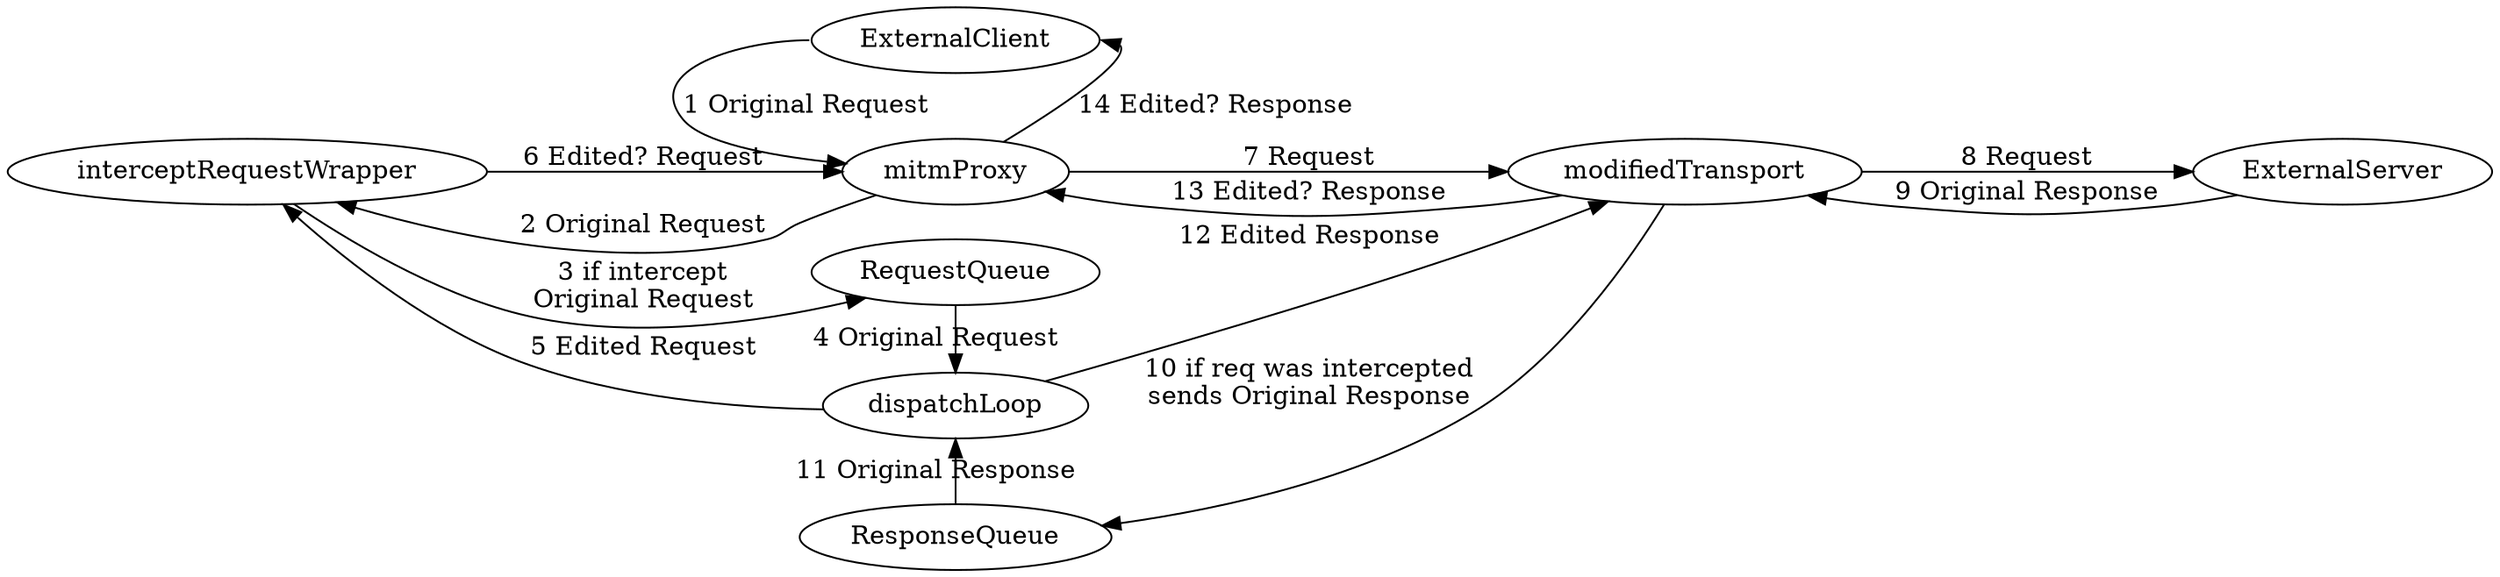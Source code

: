 digraph{
	rankdir=LR;
//	main -> interceptMainloop[label = "executes", constraint=false];
//	interceptMainloop	-> dispatchLoop[label = "spawns", constraint=false];
//	interceptMainloop -> modifiedTransport[label = "creates", constraint=false];
//	interceptMainloop -> mitmProxy[label = "creates", constraint=false];
//	mitmProxy -> modifiedTransport[label = "uses", constraint=false];
	ExternalClient:w->mitmProxy[label="1 Original Request", constraint=false];
	mitmProxy -> interceptRequestWrapper[label="2 Original Request", constraint=false];
	interceptRequestWrapper -> RequestQueue[label="3 if intercept\nOriginal Request", constraint=false];
	RequestQueue -> dispatchLoop[label="4 Original Request", constraint=false];
	dispatchLoop -> interceptRequestWrapper[label="5 Edited Request", constraint=false];
	interceptRequestWrapper -> mitmProxy[label="6 Edited? Request"];
	mitmProxy -> modifiedTransport[label="7 Request"];
	modifiedTransport -> ExternalServer[label="8 Request"];
	ExternalServer -> modifiedTransport[label="9 Original Response", constraint=false];
	modifiedTransport -> ResponseQueue[label = "10 if req was intercepted\nsends Original Response", constraint=false];
	ResponseQueue -> dispatchLoop[label = "11 Original Response", constraint=false];
	dispatchLoop -> modifiedTransport[label = "12 Edited Response", constraint=false];
	modifiedTransport -> mitmProxy[label = "13 Edited? Response", constraint=false];
	mitmProxy ->ExternalClient:e[label = "14 Edited? Response", constraint=false];

{rank=same modifiedTransport }

{rank=same mitmProxy dispatchLoop ResponseQueue RequestQueue ExternalClient}
}
